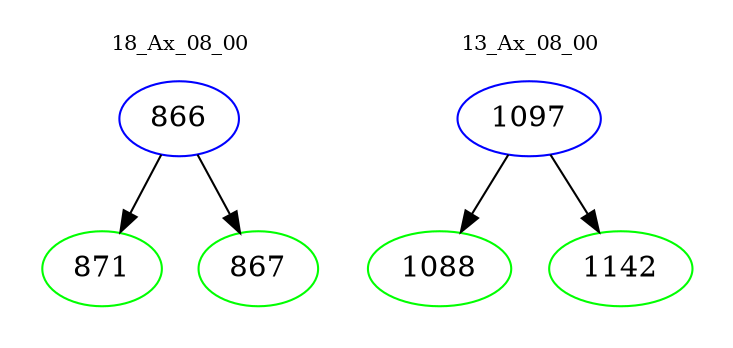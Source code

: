 digraph{
subgraph cluster_0 {
color = white
label = "18_Ax_08_00";
fontsize=10;
T0_866 [label="866", color="blue"]
T0_866 -> T0_871 [color="black"]
T0_871 [label="871", color="green"]
T0_866 -> T0_867 [color="black"]
T0_867 [label="867", color="green"]
}
subgraph cluster_1 {
color = white
label = "13_Ax_08_00";
fontsize=10;
T1_1097 [label="1097", color="blue"]
T1_1097 -> T1_1088 [color="black"]
T1_1088 [label="1088", color="green"]
T1_1097 -> T1_1142 [color="black"]
T1_1142 [label="1142", color="green"]
}
}
